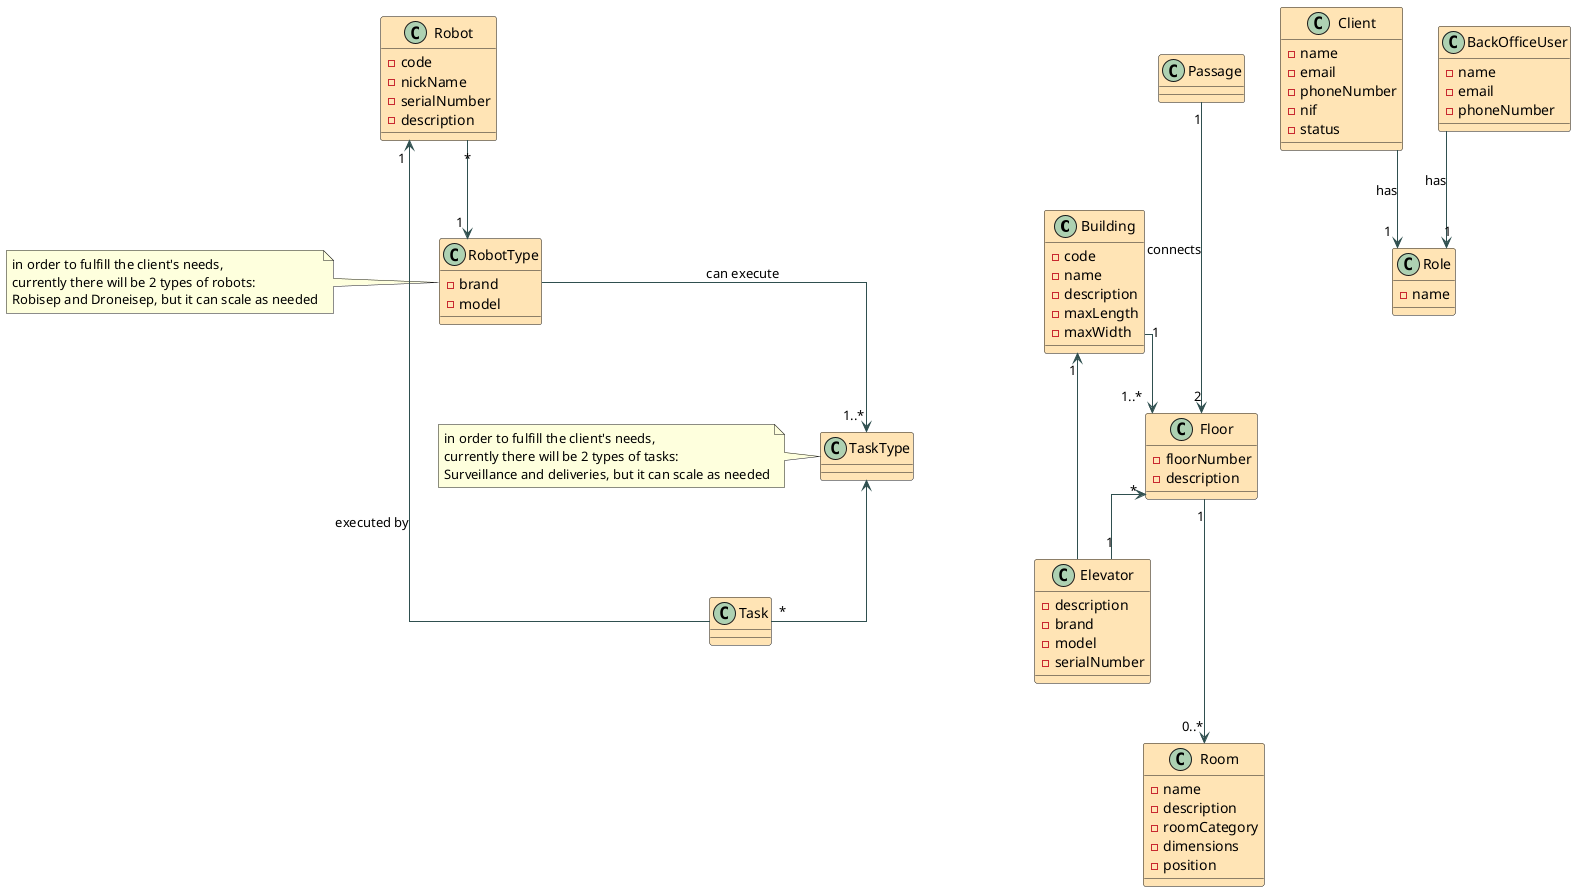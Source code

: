 @startuml

skinparam linetype ortho
skinparam Shadowing False

skinparam class {
    BackgroundColor<<>> Moccasin
    BackgroundColor<<value object>> Azure
    BackgroundColor<<Event>> MediumAquaMarine
    BackgroundColor<<Service>> SkyBlue
    ArrowColor DarkSlateGrey
}

skinparam package {
    BackgroundColor PowderBlue
    packageLayout grid
    packageColumn 2
}

'LIGACOES DENTRO DO AGREGADO FICAM DENTRO DO PACKAGE
'LIGACOES ENTRE AGREGADOS FICAM NO FINAL DO FICHEIRO DEPOIS DOS PACKAGES

    class Building{
        - code
        - name
        - description
        - maxLength
        - maxWidth
    }
    class Elevator{
        - description
        - brand
        - model
        - serialNumber
    }

    class Floor{
        - floorNumber
        - description
    }

    class Passage{

    }

    class Room{
        - name
        - description
        - roomCategory
        - dimensions
        - position
    }


    class Robot{
        - code
        - nickName
        - serialNumber
        - description
    }
    class RobotType{
        - brand
        - model
    }
    note left: in order to fulfill the client's needs,\ncurrently there will be 2 types of robots:\nRobisep and Droneisep, but it can scale as needed
    class TaskType{
    }
    note left: in order to fulfill the client's needs,\ncurrently there will be 2 types of tasks:\nSurveillance and deliveries, but it can scale as needed


    class Role{
        -name
    }

    class Client{
        -name
        -email
        -phoneNumber
        -nif
        -status
    }

    class BackOfficeUser{
        -name
        -email
        -phoneNumber
    }


    'ROBOTS
    Robot "*" --> "1" RobotType

    RobotType --> "1..*" TaskType: can execute
    Robot "1" <-- Task: executed by
    TaskType <-- "*" Task


    'Buildings
    Building "1" --> "1..*" Floor
    Floor "*" <-- "1" Elevator
    Building "1" <-- Elevator
    Passage "1" ---> "2" Floor : connects
    Floor "1" ---> "0..*" Room


    'USERS
    Client --> "1" Role : has
    BackOfficeUser --> "1" Role : has




    }




@enduml


